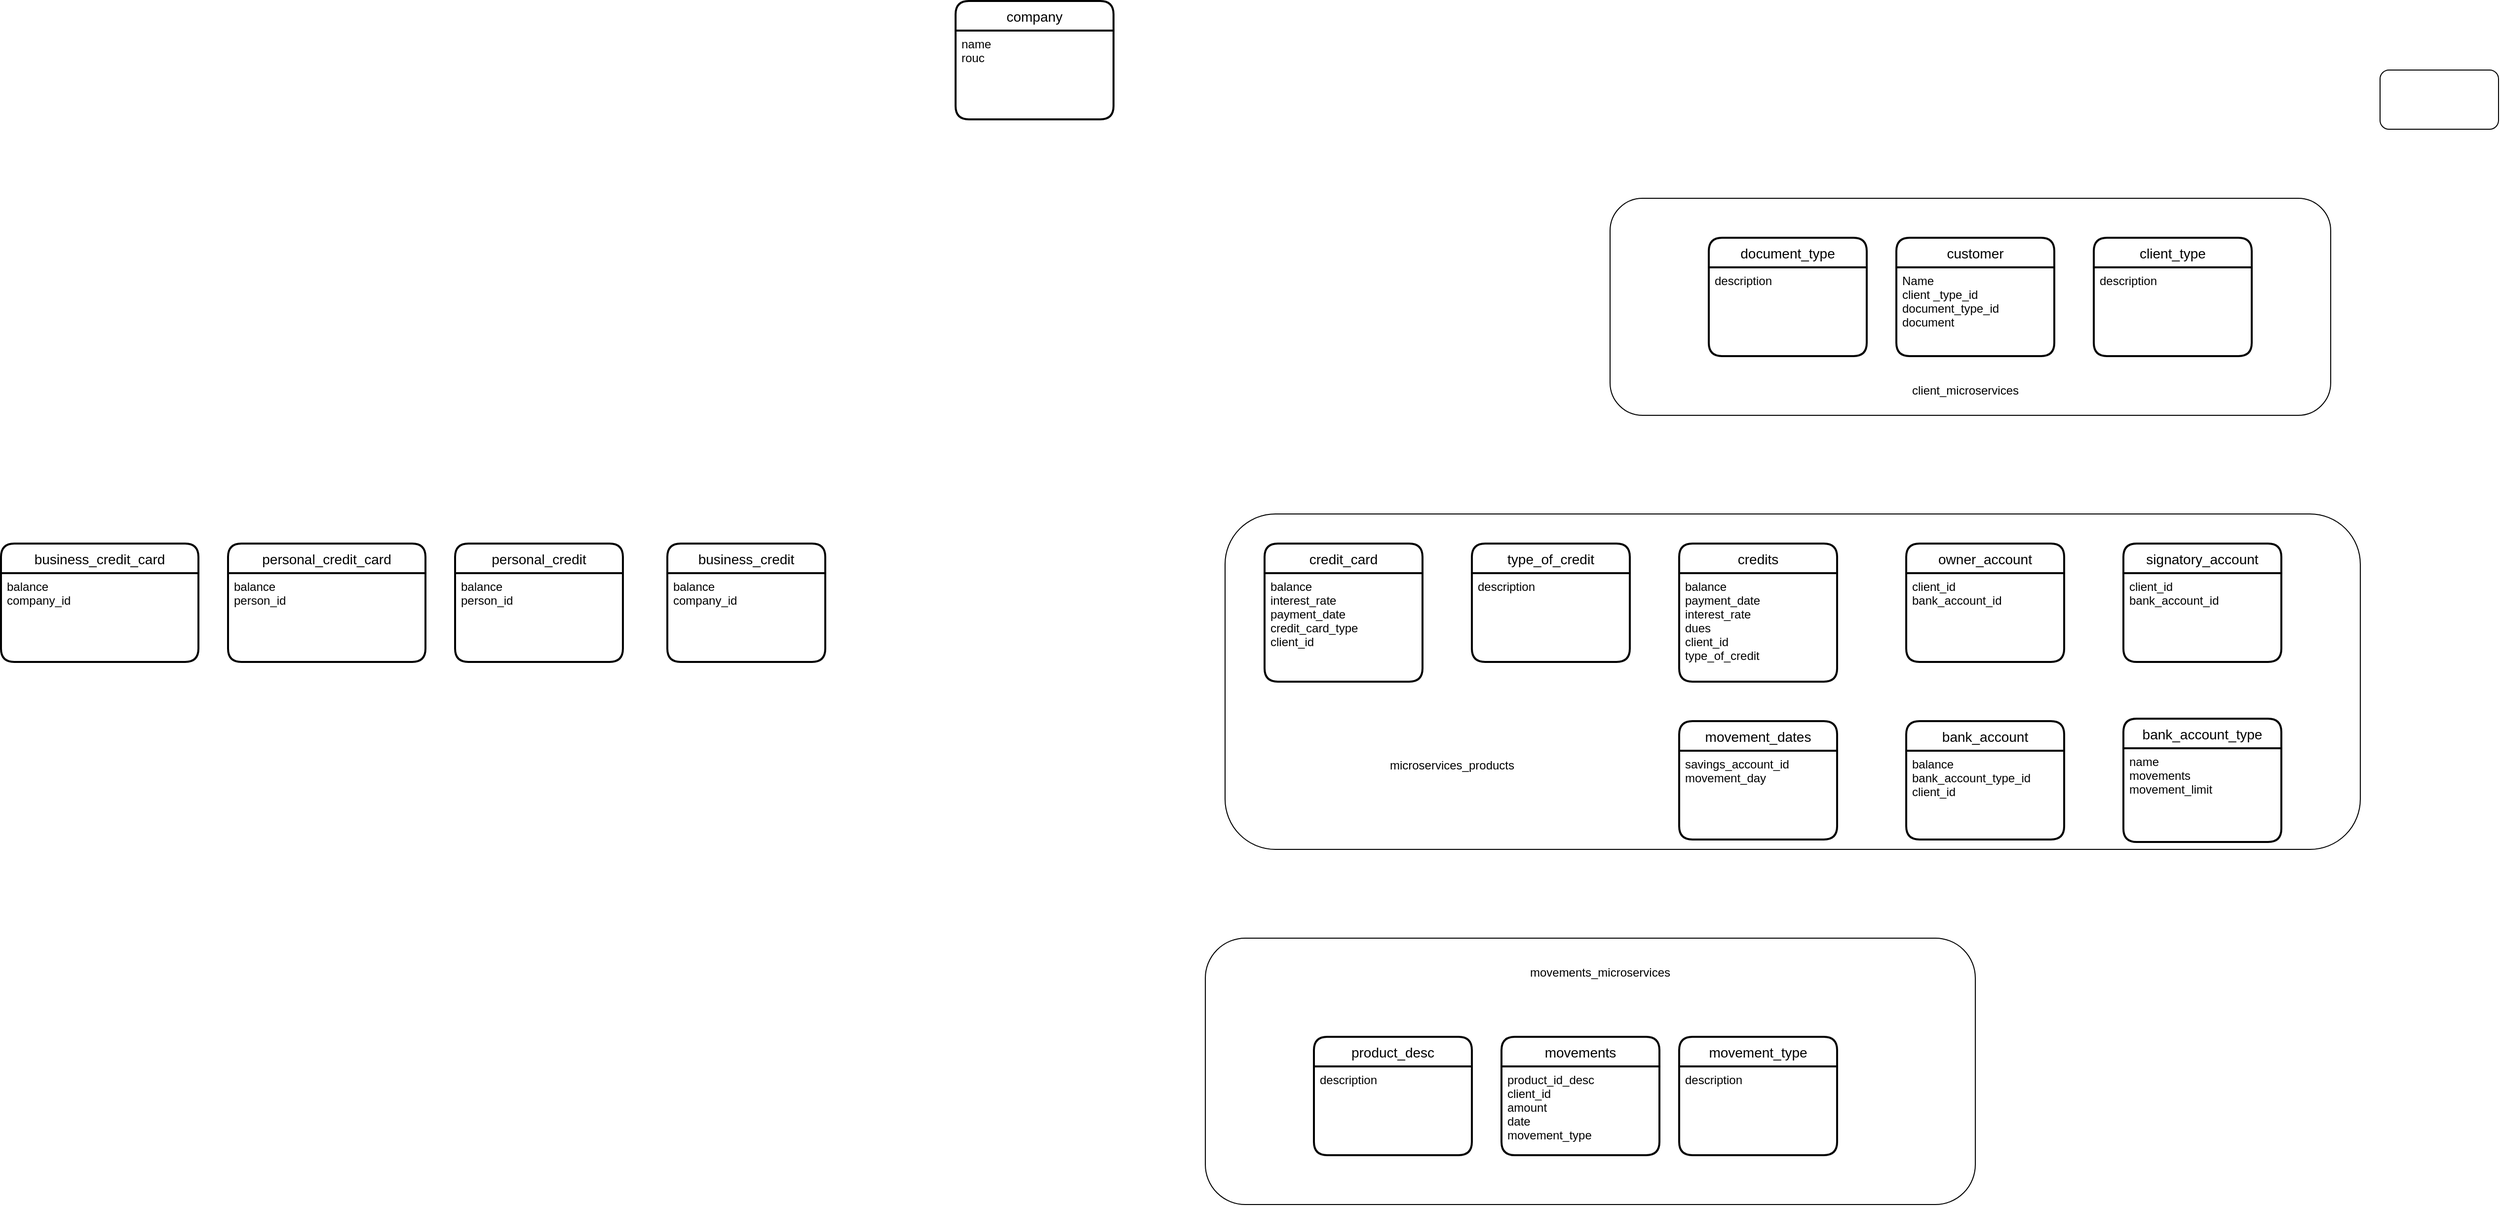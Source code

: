 <mxfile version="20.8.19" type="github">
  <diagram name="Página-1" id="WvwGp7_9_SOHxkic99e-">
    <mxGraphModel dx="3705" dy="566" grid="1" gridSize="10" guides="1" tooltips="1" connect="1" arrows="1" fold="1" page="1" pageScale="1" pageWidth="827" pageHeight="1169" math="0" shadow="0">
      <root>
        <mxCell id="0" />
        <mxCell id="1" parent="0" />
        <mxCell id="dOcX7SPBu0bCw76Jdtv2-1" value="" style="rounded=1;whiteSpace=wrap;html=1;" vertex="1" parent="1">
          <mxGeometry x="110" y="130" width="120" height="60" as="geometry" />
        </mxCell>
        <mxCell id="dOcX7SPBu0bCw76Jdtv2-2" value="" style="rounded=1;whiteSpace=wrap;html=1;" vertex="1" parent="1">
          <mxGeometry x="-670" y="260" width="730" height="220" as="geometry" />
        </mxCell>
        <mxCell id="dOcX7SPBu0bCw76Jdtv2-3" value="" style="rounded=1;whiteSpace=wrap;html=1;" vertex="1" parent="1">
          <mxGeometry x="-1060" y="580" width="1150" height="340" as="geometry" />
        </mxCell>
        <mxCell id="dOcX7SPBu0bCw76Jdtv2-4" value="" style="rounded=1;whiteSpace=wrap;html=1;" vertex="1" parent="1">
          <mxGeometry x="-1080" y="1010" width="780" height="270" as="geometry" />
        </mxCell>
        <mxCell id="dOcX7SPBu0bCw76Jdtv2-5" value="company" style="swimlane;childLayout=stackLayout;horizontal=1;startSize=30;horizontalStack=0;rounded=1;fontSize=14;fontStyle=0;strokeWidth=2;resizeParent=0;resizeLast=1;shadow=0;dashed=0;align=center;" vertex="1" parent="1">
          <mxGeometry x="-1333" y="60" width="160" height="120" as="geometry" />
        </mxCell>
        <mxCell id="dOcX7SPBu0bCw76Jdtv2-6" value="name&#xa;rouc" style="align=left;strokeColor=none;fillColor=none;spacingLeft=4;fontSize=12;verticalAlign=top;resizable=0;rotatable=0;part=1;" vertex="1" parent="dOcX7SPBu0bCw76Jdtv2-5">
          <mxGeometry y="30" width="160" height="90" as="geometry" />
        </mxCell>
        <mxCell id="dOcX7SPBu0bCw76Jdtv2-7" value="bank_account" style="swimlane;childLayout=stackLayout;horizontal=1;startSize=30;horizontalStack=0;rounded=1;fontSize=14;fontStyle=0;strokeWidth=2;resizeParent=0;resizeLast=1;shadow=0;dashed=0;align=center;" vertex="1" parent="1">
          <mxGeometry x="-370" y="790" width="160" height="120" as="geometry" />
        </mxCell>
        <mxCell id="dOcX7SPBu0bCw76Jdtv2-8" value="balance&#xa;bank_account_type_id&#xa;client_id&#xa;&#xa;" style="align=left;strokeColor=none;fillColor=none;spacingLeft=4;fontSize=12;verticalAlign=top;resizable=0;rotatable=0;part=1;" vertex="1" parent="dOcX7SPBu0bCw76Jdtv2-7">
          <mxGeometry y="30" width="160" height="90" as="geometry" />
        </mxCell>
        <mxCell id="dOcX7SPBu0bCw76Jdtv2-9" value="bank_account_type" style="swimlane;childLayout=stackLayout;horizontal=1;startSize=30;horizontalStack=0;rounded=1;fontSize=14;fontStyle=0;strokeWidth=2;resizeParent=0;resizeLast=1;shadow=0;dashed=0;align=center;" vertex="1" parent="1">
          <mxGeometry x="-150" y="787.5" width="160" height="125" as="geometry" />
        </mxCell>
        <mxCell id="dOcX7SPBu0bCw76Jdtv2-10" value="name&#xa;movements&#xa;movement_limit&#xa;" style="align=left;strokeColor=none;fillColor=none;spacingLeft=4;fontSize=12;verticalAlign=top;resizable=0;rotatable=0;part=1;" vertex="1" parent="dOcX7SPBu0bCw76Jdtv2-9">
          <mxGeometry y="30" width="160" height="95" as="geometry" />
        </mxCell>
        <mxCell id="dOcX7SPBu0bCw76Jdtv2-11" value="owner_account" style="swimlane;childLayout=stackLayout;horizontal=1;startSize=30;horizontalStack=0;rounded=1;fontSize=14;fontStyle=0;strokeWidth=2;resizeParent=0;resizeLast=1;shadow=0;dashed=0;align=center;" vertex="1" parent="1">
          <mxGeometry x="-370" y="610" width="160" height="120" as="geometry" />
        </mxCell>
        <mxCell id="dOcX7SPBu0bCw76Jdtv2-12" value="client_id&#xa;bank_account_id" style="align=left;strokeColor=none;fillColor=none;spacingLeft=4;fontSize=12;verticalAlign=top;resizable=0;rotatable=0;part=1;" vertex="1" parent="dOcX7SPBu0bCw76Jdtv2-11">
          <mxGeometry y="30" width="160" height="90" as="geometry" />
        </mxCell>
        <mxCell id="dOcX7SPBu0bCw76Jdtv2-13" value="signatory_account" style="swimlane;childLayout=stackLayout;horizontal=1;startSize=30;horizontalStack=0;rounded=1;fontSize=14;fontStyle=0;strokeWidth=2;resizeParent=0;resizeLast=1;shadow=0;dashed=0;align=center;" vertex="1" parent="1">
          <mxGeometry x="-150" y="610" width="160" height="120" as="geometry" />
        </mxCell>
        <mxCell id="dOcX7SPBu0bCw76Jdtv2-14" value="client_id&#xa;bank_account_id" style="align=left;strokeColor=none;fillColor=none;spacingLeft=4;fontSize=12;verticalAlign=top;resizable=0;rotatable=0;part=1;" vertex="1" parent="dOcX7SPBu0bCw76Jdtv2-13">
          <mxGeometry y="30" width="160" height="90" as="geometry" />
        </mxCell>
        <mxCell id="dOcX7SPBu0bCw76Jdtv2-15" value="business_credit" style="swimlane;childLayout=stackLayout;horizontal=1;startSize=30;horizontalStack=0;rounded=1;fontSize=14;fontStyle=0;strokeWidth=2;resizeParent=0;resizeLast=1;shadow=0;dashed=0;align=center;" vertex="1" parent="1">
          <mxGeometry x="-1625" y="610" width="160" height="120" as="geometry" />
        </mxCell>
        <mxCell id="dOcX7SPBu0bCw76Jdtv2-16" value="balance&#xa;company_id" style="align=left;strokeColor=none;fillColor=none;spacingLeft=4;fontSize=12;verticalAlign=top;resizable=0;rotatable=0;part=1;" vertex="1" parent="dOcX7SPBu0bCw76Jdtv2-15">
          <mxGeometry y="30" width="160" height="90" as="geometry" />
        </mxCell>
        <mxCell id="dOcX7SPBu0bCw76Jdtv2-17" value="personal_credit" style="swimlane;childLayout=stackLayout;horizontal=1;startSize=30;horizontalStack=0;rounded=1;fontSize=14;fontStyle=0;strokeWidth=2;resizeParent=0;resizeLast=1;shadow=0;dashed=0;align=center;" vertex="1" parent="1">
          <mxGeometry x="-1840" y="610" width="170" height="120" as="geometry" />
        </mxCell>
        <mxCell id="dOcX7SPBu0bCw76Jdtv2-18" value="balance &#xa;person_id" style="align=left;strokeColor=none;fillColor=none;spacingLeft=4;fontSize=12;verticalAlign=top;resizable=0;rotatable=0;part=1;" vertex="1" parent="dOcX7SPBu0bCw76Jdtv2-17">
          <mxGeometry y="30" width="170" height="90" as="geometry" />
        </mxCell>
        <mxCell id="dOcX7SPBu0bCw76Jdtv2-19" value="personal_credit_card" style="swimlane;childLayout=stackLayout;horizontal=1;startSize=30;horizontalStack=0;rounded=1;fontSize=14;fontStyle=0;strokeWidth=2;resizeParent=0;resizeLast=1;shadow=0;dashed=0;align=center;" vertex="1" parent="1">
          <mxGeometry x="-2070" y="610" width="200" height="120" as="geometry" />
        </mxCell>
        <mxCell id="dOcX7SPBu0bCw76Jdtv2-20" value="balance&#xa;person_id" style="align=left;strokeColor=none;fillColor=none;spacingLeft=4;fontSize=12;verticalAlign=top;resizable=0;rotatable=0;part=1;" vertex="1" parent="dOcX7SPBu0bCw76Jdtv2-19">
          <mxGeometry y="30" width="200" height="90" as="geometry" />
        </mxCell>
        <mxCell id="dOcX7SPBu0bCw76Jdtv2-21" value="business_credit_card" style="swimlane;childLayout=stackLayout;horizontal=1;startSize=30;horizontalStack=0;rounded=1;fontSize=14;fontStyle=0;strokeWidth=2;resizeParent=0;resizeLast=1;shadow=0;dashed=0;align=center;" vertex="1" parent="1">
          <mxGeometry x="-2300" y="610" width="200" height="120" as="geometry" />
        </mxCell>
        <mxCell id="dOcX7SPBu0bCw76Jdtv2-22" value="balance&#xa;company_id" style="align=left;strokeColor=none;fillColor=none;spacingLeft=4;fontSize=12;verticalAlign=top;resizable=0;rotatable=0;part=1;" vertex="1" parent="dOcX7SPBu0bCw76Jdtv2-21">
          <mxGeometry y="30" width="200" height="90" as="geometry" />
        </mxCell>
        <mxCell id="dOcX7SPBu0bCw76Jdtv2-23" value="movement_dates" style="swimlane;childLayout=stackLayout;horizontal=1;startSize=30;horizontalStack=0;rounded=1;fontSize=14;fontStyle=0;strokeWidth=2;resizeParent=0;resizeLast=1;shadow=0;dashed=0;align=center;" vertex="1" parent="1">
          <mxGeometry x="-600" y="790" width="160" height="120" as="geometry" />
        </mxCell>
        <mxCell id="dOcX7SPBu0bCw76Jdtv2-24" value="savings_account_id&#xa;movement_day" style="align=left;strokeColor=none;fillColor=none;spacingLeft=4;fontSize=12;verticalAlign=top;resizable=0;rotatable=0;part=1;" vertex="1" parent="dOcX7SPBu0bCw76Jdtv2-23">
          <mxGeometry y="30" width="160" height="90" as="geometry" />
        </mxCell>
        <mxCell id="dOcX7SPBu0bCw76Jdtv2-25" value="customer" style="swimlane;childLayout=stackLayout;horizontal=1;startSize=30;horizontalStack=0;rounded=1;fontSize=14;fontStyle=0;strokeWidth=2;resizeParent=0;resizeLast=1;shadow=0;dashed=0;align=center;" vertex="1" parent="1">
          <mxGeometry x="-380" y="300" width="160" height="120" as="geometry" />
        </mxCell>
        <mxCell id="dOcX7SPBu0bCw76Jdtv2-26" value="Name&#xa;client _type_id&#xa;document_type_id&#xa;document" style="align=left;strokeColor=none;fillColor=none;spacingLeft=4;fontSize=12;verticalAlign=top;resizable=0;rotatable=0;part=1;" vertex="1" parent="dOcX7SPBu0bCw76Jdtv2-25">
          <mxGeometry y="30" width="160" height="90" as="geometry" />
        </mxCell>
        <mxCell id="dOcX7SPBu0bCw76Jdtv2-27" value="client_type" style="swimlane;childLayout=stackLayout;horizontal=1;startSize=30;horizontalStack=0;rounded=1;fontSize=14;fontStyle=0;strokeWidth=2;resizeParent=0;resizeLast=1;shadow=0;dashed=0;align=center;" vertex="1" parent="1">
          <mxGeometry x="-180" y="300" width="160" height="120" as="geometry" />
        </mxCell>
        <mxCell id="dOcX7SPBu0bCw76Jdtv2-28" value="description " style="align=left;strokeColor=none;fillColor=none;spacingLeft=4;fontSize=12;verticalAlign=top;resizable=0;rotatable=0;part=1;" vertex="1" parent="dOcX7SPBu0bCw76Jdtv2-27">
          <mxGeometry y="30" width="160" height="90" as="geometry" />
        </mxCell>
        <mxCell id="dOcX7SPBu0bCw76Jdtv2-29" value="document_type" style="swimlane;childLayout=stackLayout;horizontal=1;startSize=30;horizontalStack=0;rounded=1;fontSize=14;fontStyle=0;strokeWidth=2;resizeParent=0;resizeLast=1;shadow=0;dashed=0;align=center;" vertex="1" parent="1">
          <mxGeometry x="-570" y="300" width="160" height="120" as="geometry" />
        </mxCell>
        <mxCell id="dOcX7SPBu0bCw76Jdtv2-30" value="description" style="align=left;strokeColor=none;fillColor=none;spacingLeft=4;fontSize=12;verticalAlign=top;resizable=0;rotatable=0;part=1;" vertex="1" parent="dOcX7SPBu0bCw76Jdtv2-29">
          <mxGeometry y="30" width="160" height="90" as="geometry" />
        </mxCell>
        <mxCell id="dOcX7SPBu0bCw76Jdtv2-31" value="credits" style="swimlane;childLayout=stackLayout;horizontal=1;startSize=30;horizontalStack=0;rounded=1;fontSize=14;fontStyle=0;strokeWidth=2;resizeParent=0;resizeLast=1;shadow=0;dashed=0;align=center;" vertex="1" parent="1">
          <mxGeometry x="-600" y="610" width="160" height="140" as="geometry" />
        </mxCell>
        <mxCell id="dOcX7SPBu0bCw76Jdtv2-32" value="balance&#xa;payment_date&#xa;interest_rate&#xa;dues&#xa;client_id&#xa;type_of_credit" style="align=left;strokeColor=none;fillColor=none;spacingLeft=4;fontSize=12;verticalAlign=top;resizable=0;rotatable=0;part=1;" vertex="1" parent="dOcX7SPBu0bCw76Jdtv2-31">
          <mxGeometry y="30" width="160" height="110" as="geometry" />
        </mxCell>
        <mxCell id="dOcX7SPBu0bCw76Jdtv2-33" value="type_of_credit" style="swimlane;childLayout=stackLayout;horizontal=1;startSize=30;horizontalStack=0;rounded=1;fontSize=14;fontStyle=0;strokeWidth=2;resizeParent=0;resizeLast=1;shadow=0;dashed=0;align=center;" vertex="1" parent="1">
          <mxGeometry x="-810" y="610" width="160" height="120" as="geometry" />
        </mxCell>
        <mxCell id="dOcX7SPBu0bCw76Jdtv2-34" value="description" style="align=left;strokeColor=none;fillColor=none;spacingLeft=4;fontSize=12;verticalAlign=top;resizable=0;rotatable=0;part=1;" vertex="1" parent="dOcX7SPBu0bCw76Jdtv2-33">
          <mxGeometry y="30" width="160" height="90" as="geometry" />
        </mxCell>
        <mxCell id="dOcX7SPBu0bCw76Jdtv2-35" value="credit_card" style="swimlane;childLayout=stackLayout;horizontal=1;startSize=30;horizontalStack=0;rounded=1;fontSize=14;fontStyle=0;strokeWidth=2;resizeParent=0;resizeLast=1;shadow=0;dashed=0;align=center;" vertex="1" parent="1">
          <mxGeometry x="-1020" y="610" width="160" height="140" as="geometry" />
        </mxCell>
        <mxCell id="dOcX7SPBu0bCw76Jdtv2-36" value="balance&#xa;interest_rate&#xa;payment_date&#xa;credit_card_type&#xa;client_id" style="align=left;strokeColor=none;fillColor=none;spacingLeft=4;fontSize=12;verticalAlign=top;resizable=0;rotatable=0;part=1;" vertex="1" parent="dOcX7SPBu0bCw76Jdtv2-35">
          <mxGeometry y="30" width="160" height="110" as="geometry" />
        </mxCell>
        <mxCell id="dOcX7SPBu0bCw76Jdtv2-37" value="movements" style="swimlane;childLayout=stackLayout;horizontal=1;startSize=30;horizontalStack=0;rounded=1;fontSize=14;fontStyle=0;strokeWidth=2;resizeParent=0;resizeLast=1;shadow=0;dashed=0;align=center;" vertex="1" parent="1">
          <mxGeometry x="-780" y="1110" width="160" height="120" as="geometry" />
        </mxCell>
        <mxCell id="dOcX7SPBu0bCw76Jdtv2-38" value="product_id_desc&#xa;client_id&#xa;amount&#xa;date&#xa;movement_type" style="align=left;strokeColor=none;fillColor=none;spacingLeft=4;fontSize=12;verticalAlign=top;resizable=0;rotatable=0;part=1;" vertex="1" parent="dOcX7SPBu0bCw76Jdtv2-37">
          <mxGeometry y="30" width="160" height="90" as="geometry" />
        </mxCell>
        <mxCell id="dOcX7SPBu0bCw76Jdtv2-39" value="product_desc" style="swimlane;childLayout=stackLayout;horizontal=1;startSize=30;horizontalStack=0;rounded=1;fontSize=14;fontStyle=0;strokeWidth=2;resizeParent=0;resizeLast=1;shadow=0;dashed=0;align=center;" vertex="1" parent="1">
          <mxGeometry x="-970" y="1110" width="160" height="120" as="geometry" />
        </mxCell>
        <mxCell id="dOcX7SPBu0bCw76Jdtv2-40" value="description" style="align=left;strokeColor=none;fillColor=none;spacingLeft=4;fontSize=12;verticalAlign=top;resizable=0;rotatable=0;part=1;" vertex="1" parent="dOcX7SPBu0bCw76Jdtv2-39">
          <mxGeometry y="30" width="160" height="90" as="geometry" />
        </mxCell>
        <mxCell id="dOcX7SPBu0bCw76Jdtv2-41" value="movement_type" style="swimlane;childLayout=stackLayout;horizontal=1;startSize=30;horizontalStack=0;rounded=1;fontSize=14;fontStyle=0;strokeWidth=2;resizeParent=0;resizeLast=1;shadow=0;dashed=0;align=center;" vertex="1" parent="1">
          <mxGeometry x="-600" y="1110" width="160" height="120" as="geometry" />
        </mxCell>
        <mxCell id="dOcX7SPBu0bCw76Jdtv2-42" value="description" style="align=left;strokeColor=none;fillColor=none;spacingLeft=4;fontSize=12;verticalAlign=top;resizable=0;rotatable=0;part=1;" vertex="1" parent="dOcX7SPBu0bCw76Jdtv2-41">
          <mxGeometry y="30" width="160" height="90" as="geometry" />
        </mxCell>
        <mxCell id="dOcX7SPBu0bCw76Jdtv2-43" value="movements_microservices" style="text;strokeColor=none;align=center;fillColor=none;html=1;verticalAlign=middle;whiteSpace=wrap;rounded=0;" vertex="1" parent="1">
          <mxGeometry x="-760" y="1030" width="160" height="30" as="geometry" />
        </mxCell>
        <mxCell id="dOcX7SPBu0bCw76Jdtv2-44" value="microservices_products" style="text;strokeColor=none;align=center;fillColor=none;html=1;verticalAlign=middle;whiteSpace=wrap;rounded=0;" vertex="1" parent="1">
          <mxGeometry x="-920" y="820" width="180" height="30" as="geometry" />
        </mxCell>
        <mxCell id="dOcX7SPBu0bCw76Jdtv2-45" value="client_microservices" style="text;strokeColor=none;align=center;fillColor=none;html=1;verticalAlign=middle;whiteSpace=wrap;rounded=0;" vertex="1" parent="1">
          <mxGeometry x="-430" y="440" width="240" height="30" as="geometry" />
        </mxCell>
      </root>
    </mxGraphModel>
  </diagram>
</mxfile>
